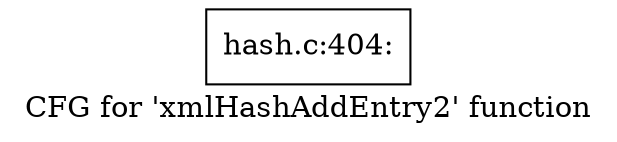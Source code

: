digraph "CFG for 'xmlHashAddEntry2' function" {
	label="CFG for 'xmlHashAddEntry2' function";

	Node0x55c4696aea20 [shape=record,label="{hash.c:404:}"];
}
